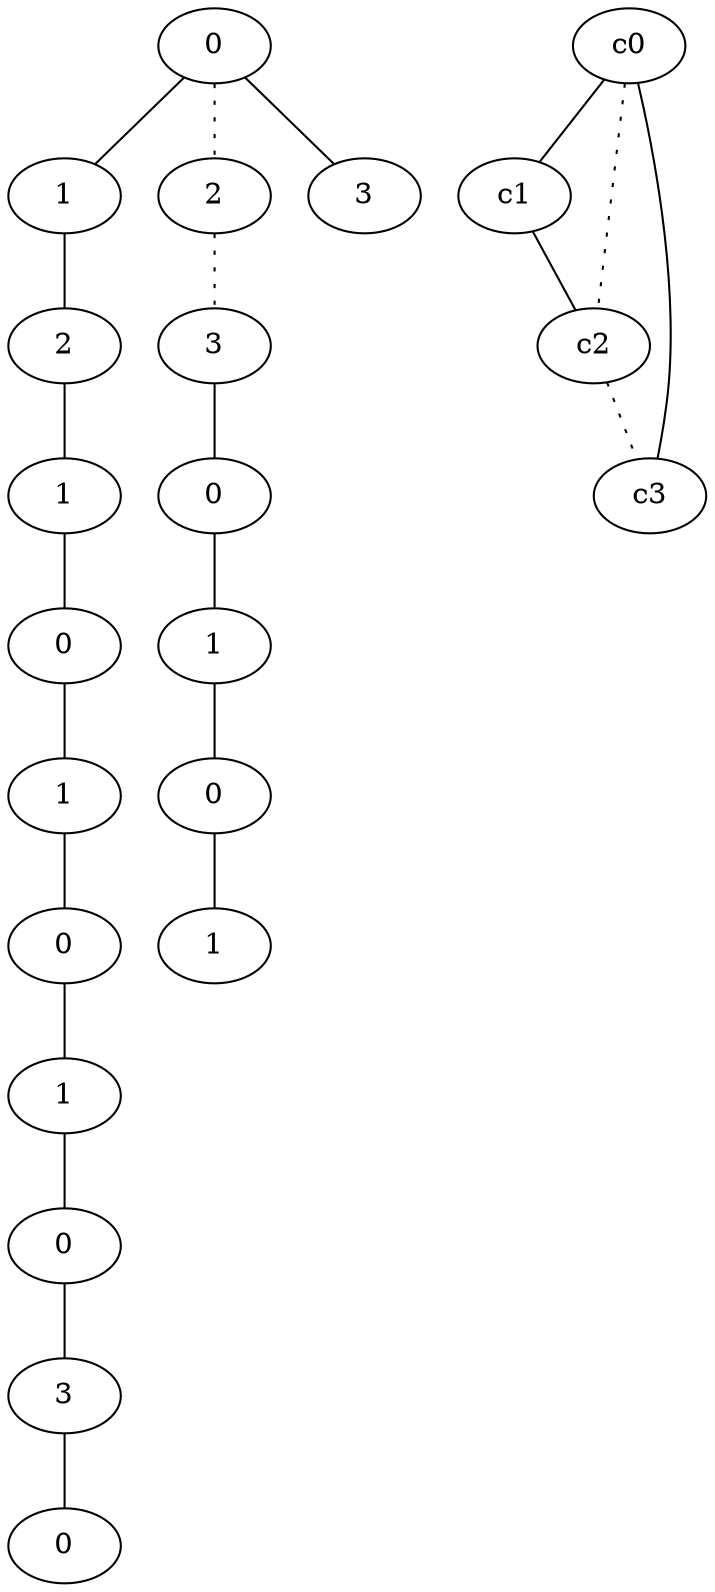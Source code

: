graph {
a0[label=0];
a1[label=1];
a2[label=2];
a3[label=1];
a4[label=0];
a5[label=1];
a6[label=0];
a7[label=1];
a8[label=0];
a9[label=3];
a10[label=0];
a11[label=2];
a12[label=3];
a13[label=0];
a14[label=1];
a15[label=0];
a16[label=1];
a17[label=3];
a0 -- a1;
a0 -- a11 [style=dotted];
a0 -- a17;
a1 -- a2;
a2 -- a3;
a3 -- a4;
a4 -- a5;
a5 -- a6;
a6 -- a7;
a7 -- a8;
a8 -- a9;
a9 -- a10;
a11 -- a12 [style=dotted];
a12 -- a13;
a13 -- a14;
a14 -- a15;
a15 -- a16;
c0 -- c1;
c0 -- c2 [style=dotted];
c0 -- c3;
c1 -- c2;
c2 -- c3 [style=dotted];
}
